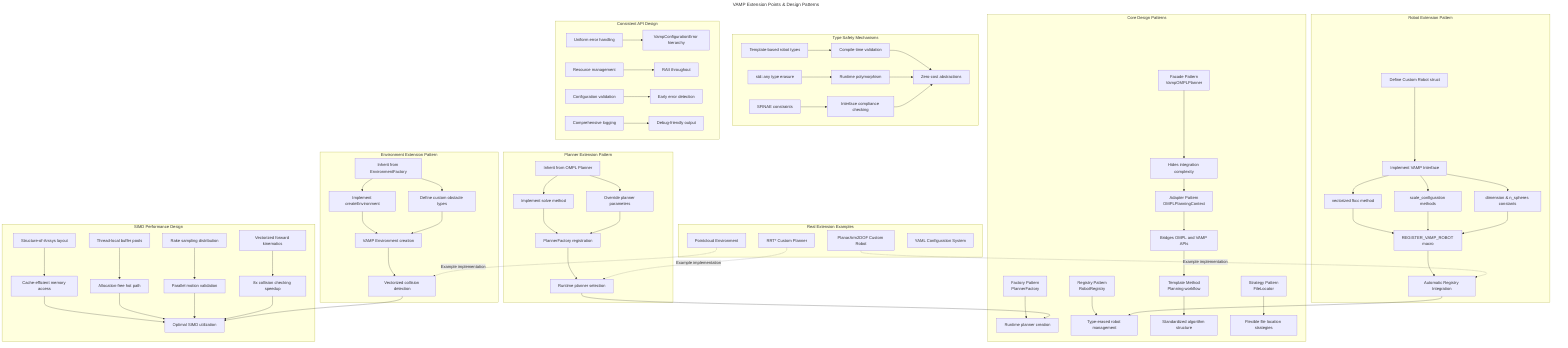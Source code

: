 ---
title: "VAMP Extension Points & Design Patterns"
---
graph TB
    %% Extension Point Categories
    subgraph "Robot Extension Pattern"
        A[Define Custom Robot struct] --> B[Implement VAMP Interface]
        B --> C[vectorized fkcc method]
        B --> D[scale_configuration methods]
        B --> E[dimension & n_spheres constants]
        C --> F[REGISTER_VAMP_ROBOT macro]
        D --> F
        E --> F
        F --> G[Automatic Registry Integration]
    end
    
    subgraph "Planner Extension Pattern"
        H[Inherit from OMPL Planner] --> I[Implement solve method]
        H --> J[Override planner parameters]
        I --> K[PlannerFactory registration]
        J --> K
        K --> L[Runtime planner selection]
    end
    
    subgraph "Environment Extension Pattern"
        M[Inherit from EnvironmentFactory] --> N[Implement createEnvironment]
        M --> O[Define custom obstacle types]
        N --> P[VAMP Environment creation]
        O --> P
        P --> Q[Vectorized collision detection]
    end
    
    %% Design Pattern Applications
    subgraph "Core Design Patterns"
        R[Facade Pattern<br/>VampOMPLPlanner] --> S[Hides integration complexity]
        T[Adapter Pattern<br/>OMPLPlanningContext] --> U[Bridges OMPL and VAMP APIs]
        V[Factory Pattern<br/>PlannerFactory] --> W[Runtime planner creation]
        X[Registry Pattern<br/>RobotRegistry] --> Y[Type-erased robot management]
        Z[Template Method<br/>Planning workflow] --> AA[Standardized algorithm structure]
        BB[Strategy Pattern<br/>FileLocator] --> CC[Flexible file location strategies]
    end
    
    %% Type Safety & Performance
    subgraph "Type Safety Mechanisms"
        DD[Template-based robot types] --> EE[Compile-time validation]
        FF[std::any type erasure] --> GG[Runtime polymorphism]
        HH[SFINAE constraints] --> II[Interface compliance checking]
        EE --> JJ[Zero-cost abstractions]
        GG --> JJ
        II --> JJ
    end
    
    %% SIMD Architecture Detail
    subgraph "SIMD Performance Design"
        KK[Structure-of-Arrays layout] --> LL[Cache-efficient memory access]
        MM[Thread-local buffer pools] --> NN[Allocation-free hot path]
        OO[Rake sampling distribution] --> PP[Parallel motion validation]
        QQ[Vectorized forward kinematics] --> RR[8x collision checking speedup]
        LL --> SS[Optimal SIMD utilization]
        NN --> SS
        PP --> SS
        RR --> SS
    end
    
    %% Integration Points
    G --> Y
    L --> W
    Q --> SS
    S --> T
    U --> Z
    
    %% Extension Examples
    subgraph "Real Extension Examples"
        TT[PlanarArm2DOF Custom Robot]
        UU[RRT* Custom Planner]
        VV[Pointcloud Environment]
        WW[YAML Configuration System]
    end
    
    %% API Consistency
    subgraph "Consistent API Design"
        XX[Uniform error handling] --> YY[VampConfigurationError hierarchy]
        ZZ[Resource management] --> AAA[RAII throughout]
        BBB[Configuration validation] --> CCC[Early error detection]
        DDD[Comprehensive logging] --> EEE[Debug-friendly output]
    end
    
    %% Performance Critical Paths
    TT -.->|"Example implementation"| G
    UU -.->|"Example implementation"| L
    VV -.->|"Example implementation"| Q